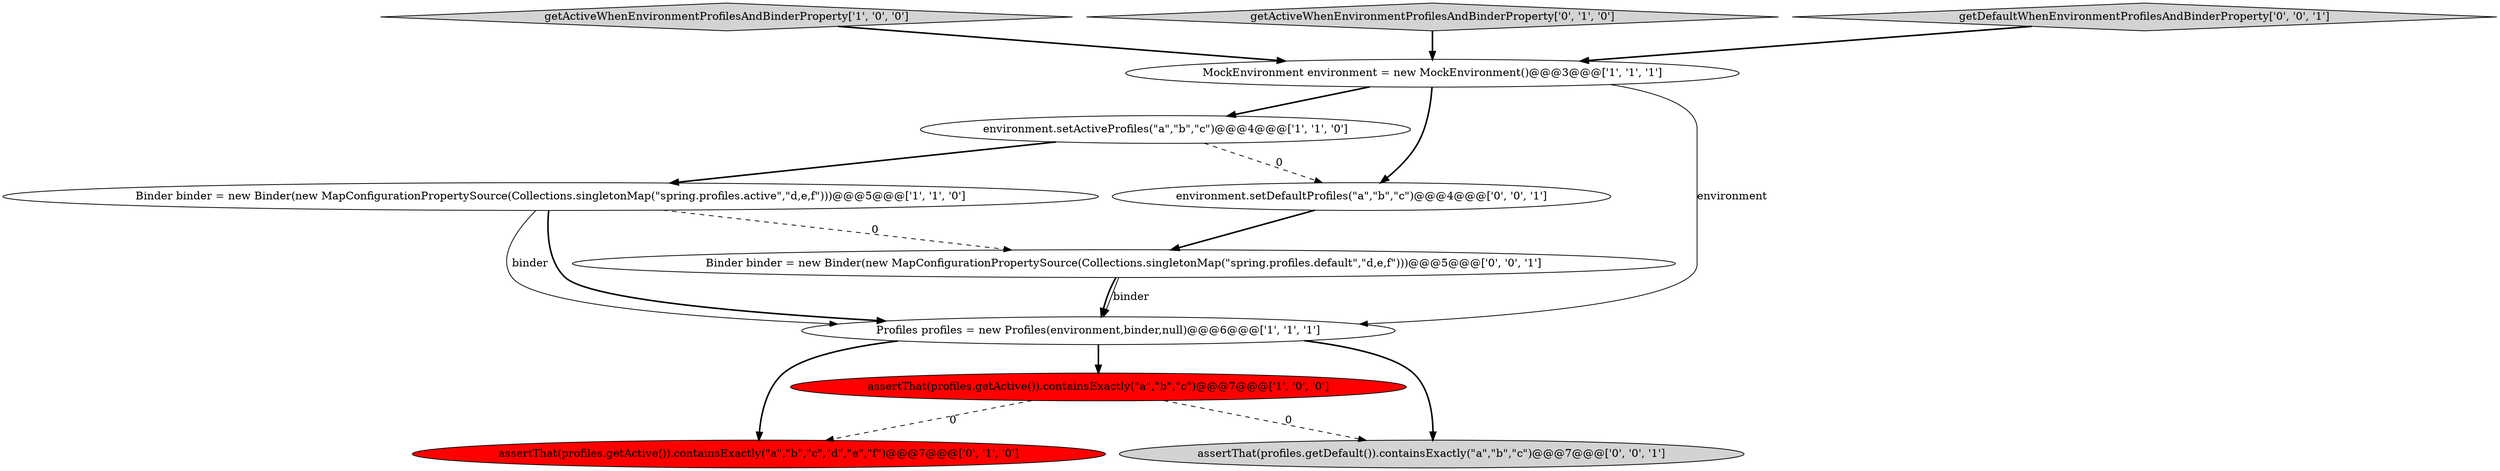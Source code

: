 digraph {
0 [style = filled, label = "Binder binder = new Binder(new MapConfigurationPropertySource(Collections.singletonMap(\"spring.profiles.active\",\"d,e,f\")))@@@5@@@['1', '1', '0']", fillcolor = white, shape = ellipse image = "AAA0AAABBB1BBB"];
11 [style = filled, label = "Binder binder = new Binder(new MapConfigurationPropertySource(Collections.singletonMap(\"spring.profiles.default\",\"d,e,f\")))@@@5@@@['0', '0', '1']", fillcolor = white, shape = ellipse image = "AAA0AAABBB3BBB"];
2 [style = filled, label = "getActiveWhenEnvironmentProfilesAndBinderProperty['1', '0', '0']", fillcolor = lightgray, shape = diamond image = "AAA0AAABBB1BBB"];
6 [style = filled, label = "getActiveWhenEnvironmentProfilesAndBinderProperty['0', '1', '0']", fillcolor = lightgray, shape = diamond image = "AAA0AAABBB2BBB"];
10 [style = filled, label = "environment.setDefaultProfiles(\"a\",\"b\",\"c\")@@@4@@@['0', '0', '1']", fillcolor = white, shape = ellipse image = "AAA0AAABBB3BBB"];
5 [style = filled, label = "environment.setActiveProfiles(\"a\",\"b\",\"c\")@@@4@@@['1', '1', '0']", fillcolor = white, shape = ellipse image = "AAA0AAABBB1BBB"];
7 [style = filled, label = "assertThat(profiles.getActive()).containsExactly(\"a\",\"b\",\"c\",\"d\",\"e\",\"f\")@@@7@@@['0', '1', '0']", fillcolor = red, shape = ellipse image = "AAA1AAABBB2BBB"];
8 [style = filled, label = "getDefaultWhenEnvironmentProfilesAndBinderProperty['0', '0', '1']", fillcolor = lightgray, shape = diamond image = "AAA0AAABBB3BBB"];
1 [style = filled, label = "MockEnvironment environment = new MockEnvironment()@@@3@@@['1', '1', '1']", fillcolor = white, shape = ellipse image = "AAA0AAABBB1BBB"];
9 [style = filled, label = "assertThat(profiles.getDefault()).containsExactly(\"a\",\"b\",\"c\")@@@7@@@['0', '0', '1']", fillcolor = lightgray, shape = ellipse image = "AAA0AAABBB3BBB"];
4 [style = filled, label = "assertThat(profiles.getActive()).containsExactly(\"a\",\"b\",\"c\")@@@7@@@['1', '0', '0']", fillcolor = red, shape = ellipse image = "AAA1AAABBB1BBB"];
3 [style = filled, label = "Profiles profiles = new Profiles(environment,binder,null)@@@6@@@['1', '1', '1']", fillcolor = white, shape = ellipse image = "AAA0AAABBB1BBB"];
1->5 [style = bold, label=""];
0->3 [style = bold, label=""];
3->9 [style = bold, label=""];
6->1 [style = bold, label=""];
8->1 [style = bold, label=""];
4->9 [style = dashed, label="0"];
0->3 [style = solid, label="binder"];
0->11 [style = dashed, label="0"];
11->3 [style = solid, label="binder"];
5->0 [style = bold, label=""];
3->7 [style = bold, label=""];
1->10 [style = bold, label=""];
11->3 [style = bold, label=""];
4->7 [style = dashed, label="0"];
3->4 [style = bold, label=""];
1->3 [style = solid, label="environment"];
2->1 [style = bold, label=""];
5->10 [style = dashed, label="0"];
10->11 [style = bold, label=""];
}
